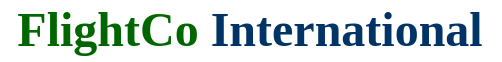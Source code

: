 <mxfile version="15.7.4" type="github">
  <diagram id="8ILNKQSfTaw1d-4dPCgj" name="Page-1">
    <mxGraphModel dx="1102" dy="709" grid="1" gridSize="10" guides="1" tooltips="1" connect="1" arrows="1" fold="1" page="1" pageScale="1" pageWidth="827" pageHeight="1169" math="0" shadow="0">
      <root>
        <mxCell id="0" />
        <mxCell id="1" parent="0" />
        <mxCell id="KtpjlornzU26dVNA0hiR-1" value="&lt;p style=&quot;margin-top: 0pt ; margin-bottom: 0pt ; margin-left: 0in ; text-align: left ; direction: ltr ; unicode-bidi: embed ; word-break: normal&quot;&gt;&lt;font face=&quot;Lucida Console&quot;&gt;&lt;span style=&quot;font-size: 18pt;&quot;&gt;&lt;font color=&quot;#006600&quot;&gt;FlightCo&lt;/font&gt;&amp;nbsp;&lt;/span&gt;&lt;span style=&quot;font-size: 18pt;&quot;&gt;&lt;font color=&quot;#003366&quot;&gt;International&lt;/font&gt;&lt;/span&gt;&lt;/font&gt;&lt;span style=&quot;font-size: 18pt; color: white;&quot;&gt;&lt;/span&gt;&lt;/p&gt;" style="text;html=1;strokeColor=none;fillColor=none;align=center;verticalAlign=middle;whiteSpace=wrap;rounded=0;fontFamily=Dancing Script;fontStyle=1;fontSource=https%3A%2F%2Ffonts.googleapis.com%2Fcss%3Ffamily%3DDancing%2BScript;" vertex="1" parent="1">
          <mxGeometry x="260" y="110" width="250" height="30" as="geometry" />
        </mxCell>
      </root>
    </mxGraphModel>
  </diagram>
</mxfile>
